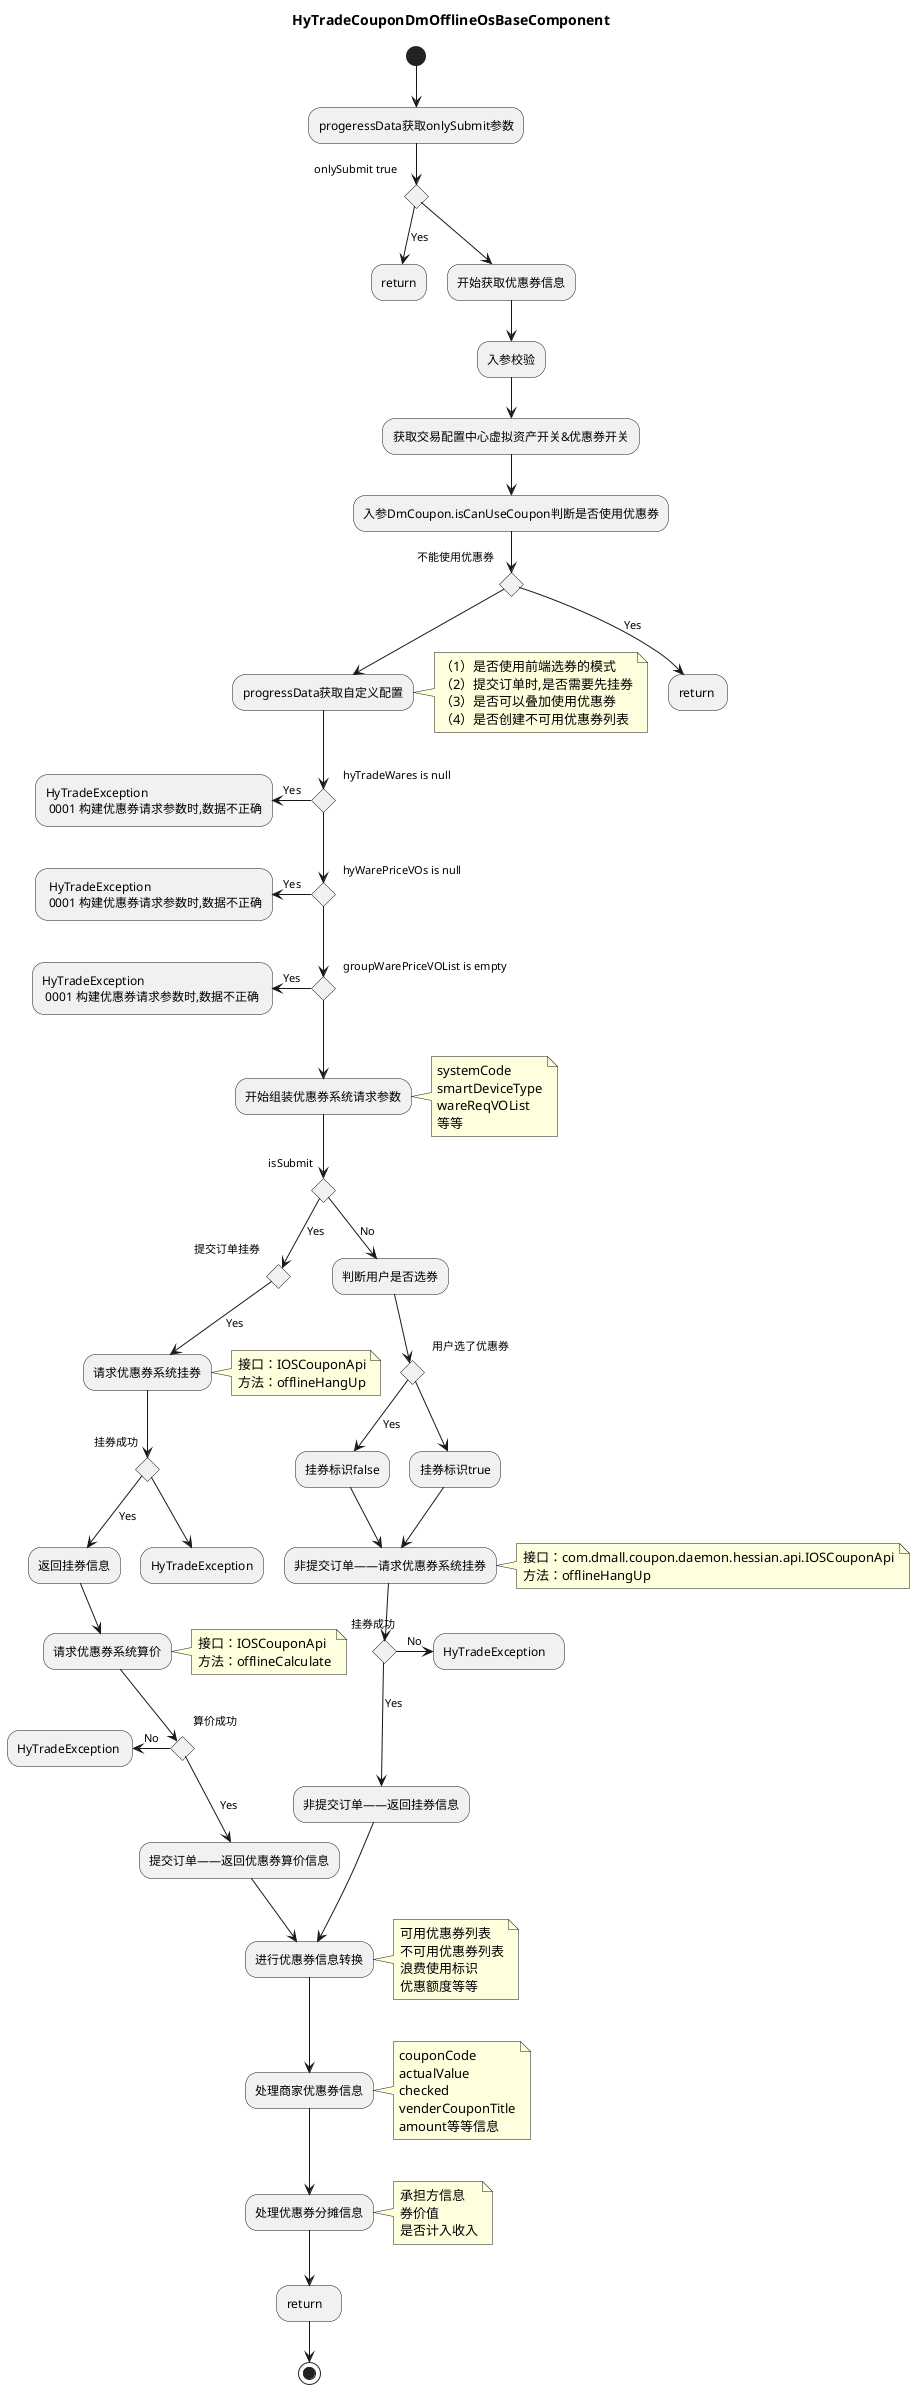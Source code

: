 @startuml
title:HyTradeCouponDmOfflineOsBaseComponent
(*)  --> "progeressData获取onlySubmit参数"
If "onlySubmit true" then
--> [Yes] "return"
else
--> "开始获取优惠券信息"
--> "入参校验"
--> "获取交易配置中心虚拟资产开关&优惠券开关"
--> "入参DmCoupon.isCanUseCoupon判断是否使用优惠券"
If "不能使用优惠券" then
--> [Yes] "return "
else
--> "progressData获取自定义配置"
note right
（1）是否使用前端选券的模式
（2）提交订单时,是否需要先挂券
（3）是否可以叠加使用优惠券
（4）是否创建不可用优惠券列表
end note

If "hyTradeWares is null" then
-left-> [Yes] "HyTradeException \n 0001 构建优惠券请求参数时,数据不正确"
else
If "hyWarePriceVOs is null" then
-left-> [Yes] " HyTradeException \n 0001 构建优惠券请求参数时,数据不正确"
else
If "groupWarePriceVOList is empty" then
-left-> [Yes] "HyTradeException \n 0001 构建优惠券请求参数时,数据不正确 "
else
--> "开始组装优惠券系统请求参数"
note right
systemCode
smartDeviceType
wareReqVOList
等等
end note
If "isSubmit" then
[Yes] If "提交订单挂券" then
--> [Yes] "请求优惠券系统挂券"
note right
接口：IOSCouponApi
方法：offlineHangUp
end note
If "挂券成功" then
--> [Yes] "返回挂券信息"
--> "请求优惠券系统算价"
note right
接口：IOSCouponApi
方法：offlineCalculate
end note
If "算价成功" then
--> [Yes] "提交订单——返回优惠券算价信息"
--> "进行优惠券信息转换" as couponTrans
else
-left-> [No] "HyTradeException "
Endif
else
--> "HyTradeException"
Endif
else
Endif

else
--> [No] "判断用户是否选券"
If "用户选了优惠券" then
--> [Yes] "挂券标识false"
--> "非提交订单——请求优惠券系统挂券" as infoHangUp
note right
接口：com.dmall.coupon.daemon.hessian.api.IOSCouponApi
方法：offlineHangUp
end note
If "挂券成功" then
--> [Yes] "非提交订单——返回挂券信息"
--> couponTrans
note right
可用优惠券列表
不可用优惠券列表
浪费使用标识
优惠额度等等
end note
--> "处理商家优惠券信息"
note right
couponCode
actualValue
checked
venderCouponTitle
amount等等信息
end note
--> "处理优惠券分摊信息"
note right
承担方信息
券价值
是否计入收入
end note
--> "return   "
-->(*)
else
-right-> [No] "HyTradeException   "
Endif
else
--> "挂券标识true"
--> infoHangUp
Endif
Endif
Endif
Endif
Endif

Endif
Endif

@enduml